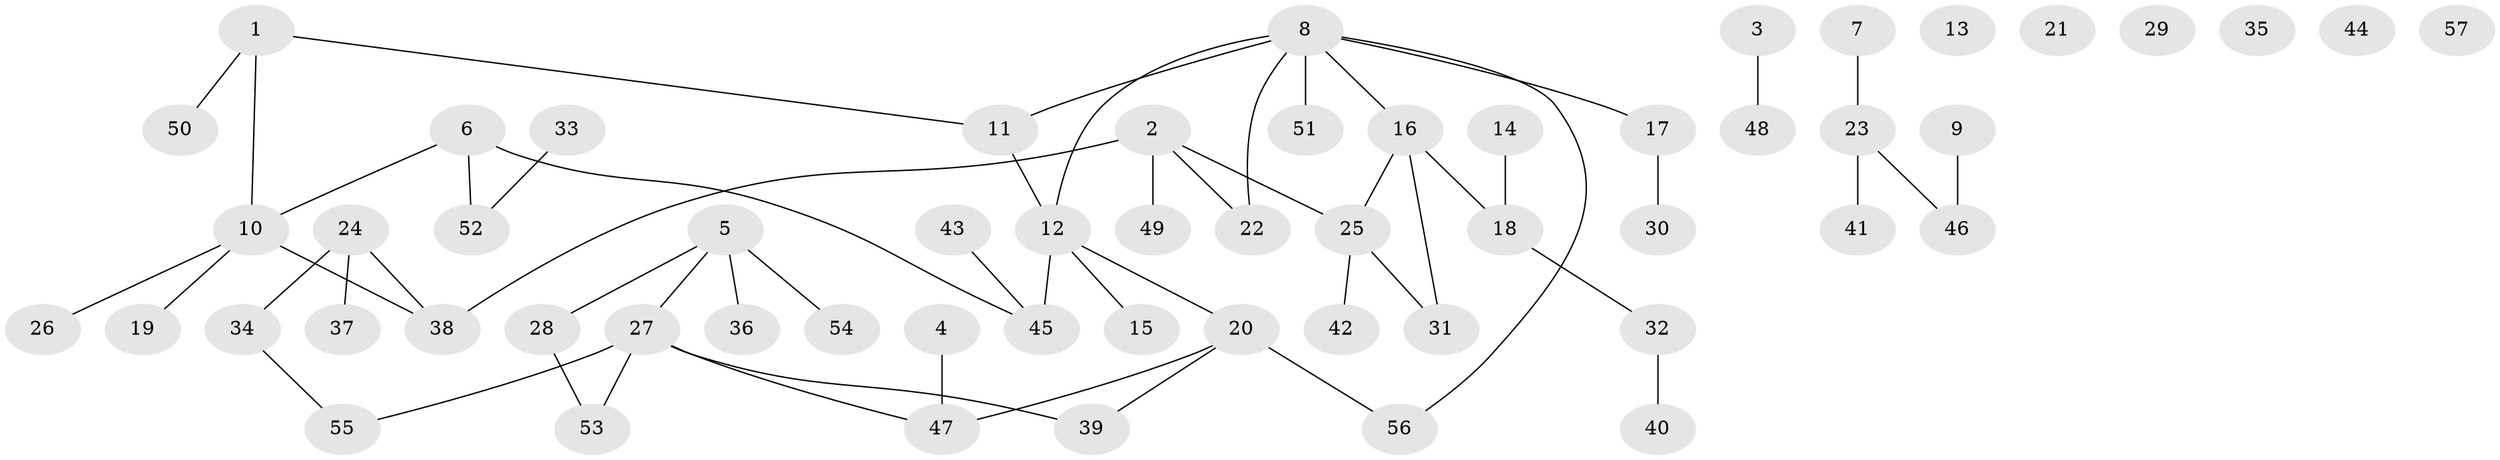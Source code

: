 // Generated by graph-tools (version 1.1) at 2025/25/03/09/25 03:25:18]
// undirected, 57 vertices, 57 edges
graph export_dot {
graph [start="1"]
  node [color=gray90,style=filled];
  1;
  2;
  3;
  4;
  5;
  6;
  7;
  8;
  9;
  10;
  11;
  12;
  13;
  14;
  15;
  16;
  17;
  18;
  19;
  20;
  21;
  22;
  23;
  24;
  25;
  26;
  27;
  28;
  29;
  30;
  31;
  32;
  33;
  34;
  35;
  36;
  37;
  38;
  39;
  40;
  41;
  42;
  43;
  44;
  45;
  46;
  47;
  48;
  49;
  50;
  51;
  52;
  53;
  54;
  55;
  56;
  57;
  1 -- 10;
  1 -- 11;
  1 -- 50;
  2 -- 22;
  2 -- 25;
  2 -- 38;
  2 -- 49;
  3 -- 48;
  4 -- 47;
  5 -- 27;
  5 -- 28;
  5 -- 36;
  5 -- 54;
  6 -- 10;
  6 -- 45;
  6 -- 52;
  7 -- 23;
  8 -- 11;
  8 -- 12;
  8 -- 16;
  8 -- 17;
  8 -- 22;
  8 -- 51;
  8 -- 56;
  9 -- 46;
  10 -- 19;
  10 -- 26;
  10 -- 38;
  11 -- 12;
  12 -- 15;
  12 -- 20;
  12 -- 45;
  14 -- 18;
  16 -- 18;
  16 -- 25;
  16 -- 31;
  17 -- 30;
  18 -- 32;
  20 -- 39;
  20 -- 47;
  20 -- 56;
  23 -- 41;
  23 -- 46;
  24 -- 34;
  24 -- 37;
  24 -- 38;
  25 -- 31;
  25 -- 42;
  27 -- 39;
  27 -- 47;
  27 -- 53;
  27 -- 55;
  28 -- 53;
  32 -- 40;
  33 -- 52;
  34 -- 55;
  43 -- 45;
}

